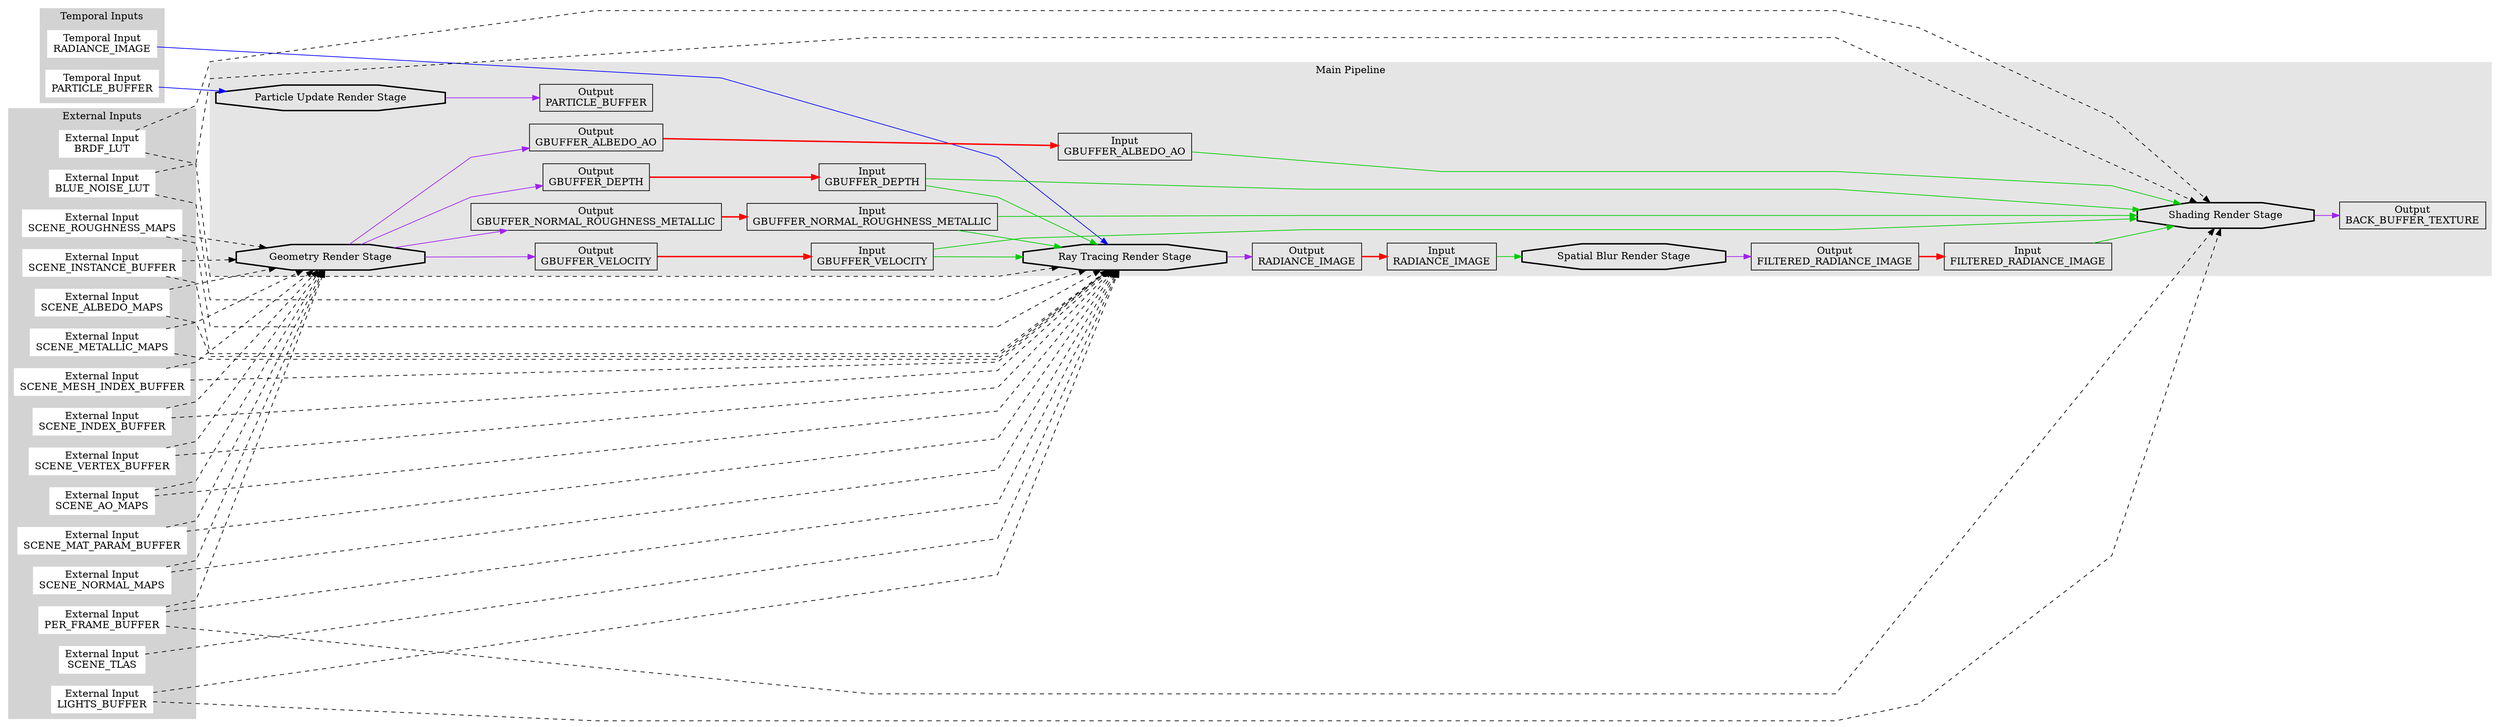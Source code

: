 digraph G {
	rankdir = LR;
	splines=polyline
	subgraph cluster0 {
		node [style=filled,color=white];
		style = filled;
		color = lightgrey;
		label = "Temporal Inputs";
		tia15 [shape=box,label="Temporal Input\nRADIANCE_IMAGE"];
		tia26 [shape=box,label="Temporal Input\nPARTICLE_BUFFER"];
	}
	subgraph cluster1 {
		node [style=filled,color=white];
		style = filled;
		color = lightgrey;
		label = "External Inputs";
		eia0 [shape=box,label="External Input\nPER_FRAME_BUFFER"];
		eia7 [shape=box,label="External Input\nSCENE_NORMAL_MAPS"];
		eia9 [shape=box,label="External Input\nSCENE_ROUGHNESS_MAPS"];
		eia4 [shape=box,label="External Input\nSCENE_INSTANCE_BUFFER"];
		eia6 [shape=box,label="External Input\nSCENE_ALBEDO_MAPS"];
		eia10 [shape=box,label="External Input\nSCENE_METALLIC_MAPS"];
		eia5 [shape=box,label="External Input\nSCENE_MESH_INDEX_BUFFER"];
		eia3 [shape=box,label="External Input\nSCENE_INDEX_BUFFER"];
		eia2 [shape=box,label="External Input\nSCENE_VERTEX_BUFFER"];
		eia8 [shape=box,label="External Input\nSCENE_AO_MAPS"];
		eia1 [shape=box,label="External Input\nSCENE_MAT_PARAM_BUFFER"];
		eia19 [shape=box,label="External Input\nLIGHTS_BUFFER"];
		eia20 [shape=box,label="External Input\nSCENE_TLAS"];
		eia21 [shape=box,label="External Input\nBRDF_LUT"];
		eia22 [shape=box,label="External Input\nBLUE_NOISE_LUT"];
	}
	subgraph cluster2 {
		style = filled;
		color = gray90;
		label = "Main Pipeline";
		rs0 [shape=octagon,style=bold,label="Geometry Render Stage"];
		rs3 [shape=octagon,style=bold,label="Particle Update Render Stage"];
		rs2 [shape=octagon,style=bold,label="Spatial Blur Render Stage"];
		rs1 [shape=octagon,style=bold,label="Ray Tracing Render Stage"];
		rs4 [shape=octagon,style=bold,label="Shading Render Stage"];
		ia29 [shape=box,label="Input\nGBUFFER_ALBEDO_AO"];
		ia24 [shape=box,label="Input\nRADIANCE_IMAGE"];
		ia18 [shape=box,label="Input\nGBUFFER_DEPTH"];
		ia17 [shape=box,label="Input\nGBUFFER_VELOCITY"];
		ia16 [shape=box,label="Input\nGBUFFER_NORMAL_ROUGHNESS_METALLIC"];
		ia28 [shape=box,label="Input\nFILTERED_RADIANCE_IMAGE"];
		oa23 [shape=box,label="Output\nRADIANCE_IMAGE"];
		oa14 [shape=box,label="Output\nGBUFFER_DEPTH"];
		oa13 [shape=box,label="Output\nGBUFFER_VELOCITY"];
		oa12 [shape=box,label="Output\nGBUFFER_NORMAL_ROUGHNESS_METALLIC"];
		oa11 [shape=box,label="Output\nGBUFFER_ALBEDO_AO"];
		oa27 [shape=box,label="Output\nPARTICLE_BUFFER"];
		oa25 [shape=box,label="Output\nFILTERED_RADIANCE_IMAGE"];
		oa30 [shape=box,label="Output\nBACK_BUFFER_TEXTURE"];
	}
	{eia0, eia1, eia2, eia3, eia4, eia5, eia6, eia7, eia8, eia9, eia10} -> rs0[style=dashed];
	{tia26} -> rs3[color=blue];
	{ia24} -> rs2[color=green3];
	{ia16, ia17, ia18} -> rs1[color=green3];
	{tia15} -> rs1[color=blue];
	{eia0, eia19, eia20, eia1, eia2, eia3, eia4, eia5, eia6, eia7, eia8, eia9, eia10, eia21, eia22} -> rs1[style=dashed];
	{ia28, ia29, ia16, ia17, ia18} -> rs4[color=green3];
	{eia0, eia19, eia21, eia22} -> rs4[style=dashed];
	rs1 -> oa23[color=purple];
	oa23 -> ia24[style=bold,color=red];
	rs0 -> oa14[color=purple];
	oa14 -> ia18[style=bold,color=red];
	rs0 -> oa13[color=purple];
	oa13 -> ia17[style=bold,color=red];
	rs0 -> oa12[color=purple];
	oa12 -> ia16[style=bold,color=red];
	rs0 -> oa11[color=purple];
	oa11 -> ia29[style=bold,color=red];
	rs3 -> oa27[color=purple];
	rs2 -> oa25[color=purple];
	oa25 -> ia28[style=bold,color=red];
	rs4 -> oa30[color=purple];
}